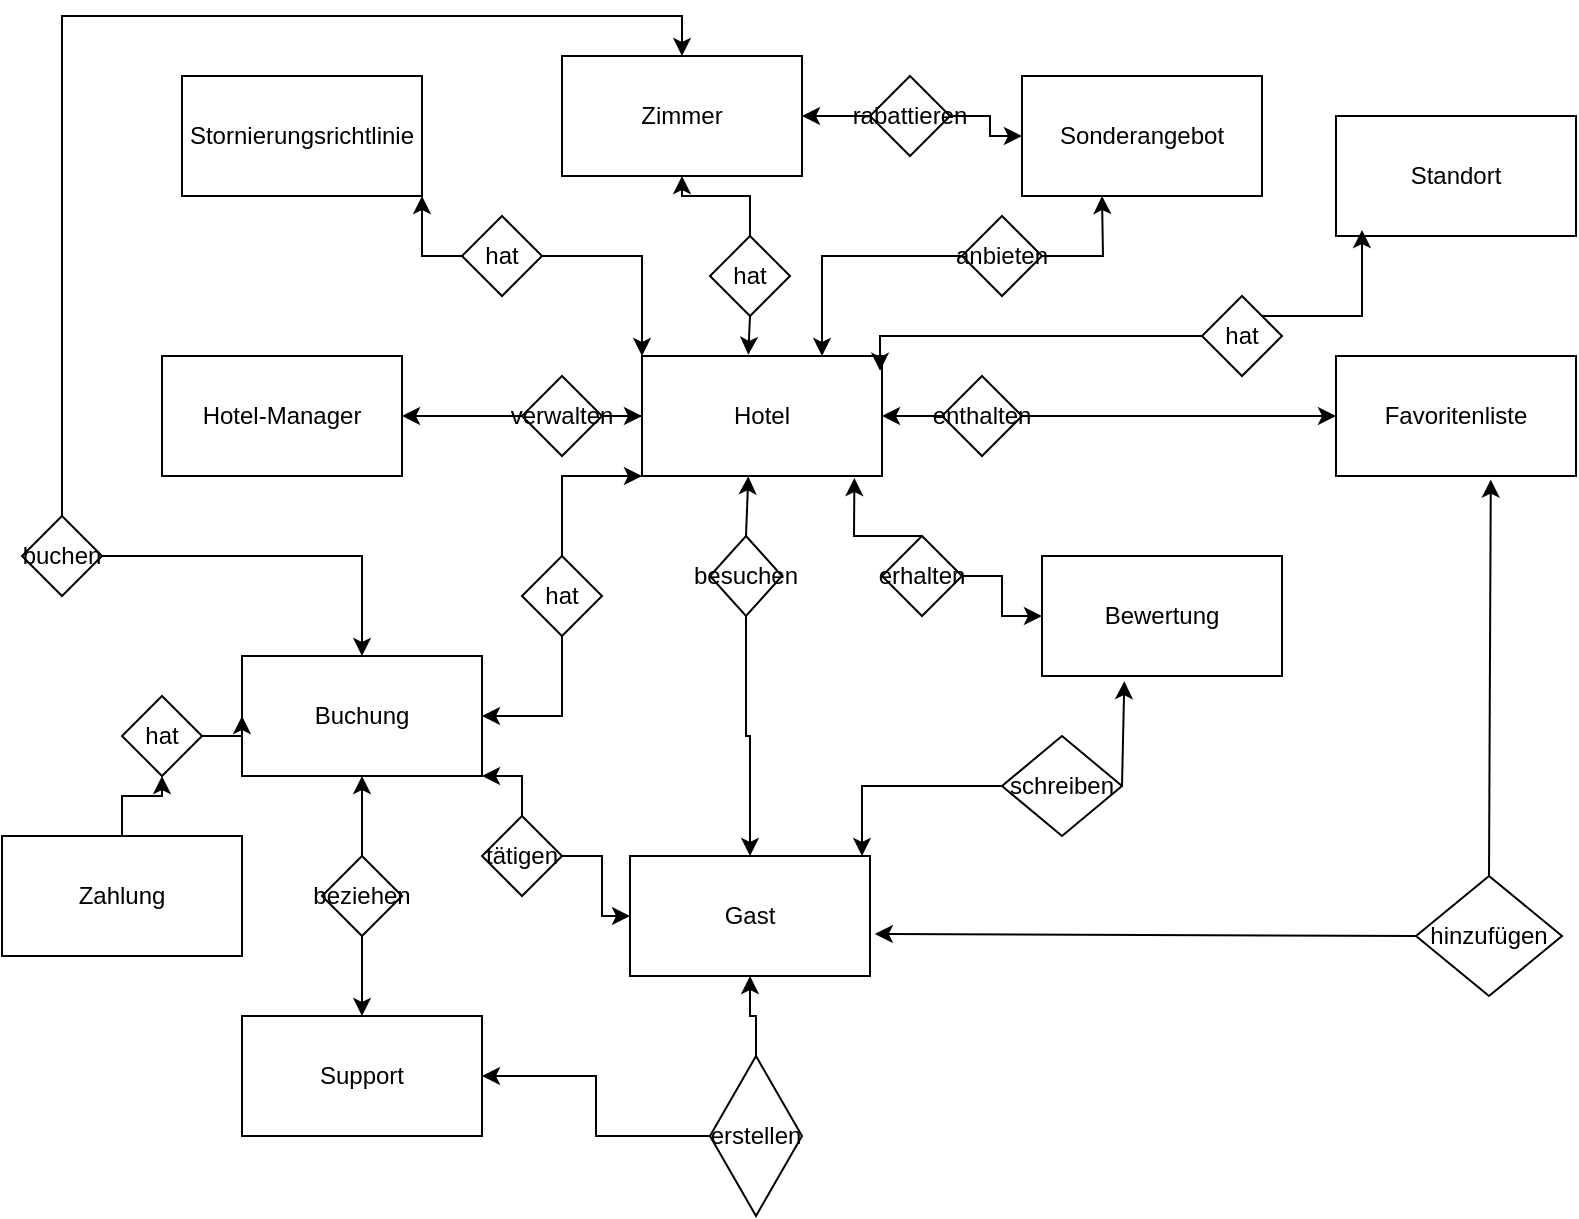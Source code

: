 <mxfile version="26.1.0">
  <diagram name="Seite-1" id="jqPzzhXlSDxmofHxGlc9">
    <mxGraphModel dx="1290" dy="557" grid="1" gridSize="10" guides="1" tooltips="1" connect="1" arrows="1" fold="1" page="1" pageScale="1" pageWidth="827" pageHeight="1169" math="0" shadow="0">
      <root>
        <mxCell id="0" />
        <mxCell id="1" parent="0" />
        <mxCell id="DX-VV8H8YmCb958VjYyq-1" value="Gast" style="rounded=0;whiteSpace=wrap;html=1;" vertex="1" parent="1">
          <mxGeometry x="354" y="430" width="120" height="60" as="geometry" />
        </mxCell>
        <mxCell id="DX-VV8H8YmCb958VjYyq-2" value="Buchung" style="rounded=0;whiteSpace=wrap;html=1;" vertex="1" parent="1">
          <mxGeometry x="160" y="330" width="120" height="60" as="geometry" />
        </mxCell>
        <mxCell id="DX-VV8H8YmCb958VjYyq-3" value="Favoritenliste" style="rounded=0;whiteSpace=wrap;html=1;" vertex="1" parent="1">
          <mxGeometry x="707" y="180" width="120" height="60" as="geometry" />
        </mxCell>
        <mxCell id="DX-VV8H8YmCb958VjYyq-4" value="Standort" style="rounded=0;whiteSpace=wrap;html=1;" vertex="1" parent="1">
          <mxGeometry x="707" y="60" width="120" height="60" as="geometry" />
        </mxCell>
        <mxCell id="DX-VV8H8YmCb958VjYyq-5" value="Zimmer" style="rounded=0;whiteSpace=wrap;html=1;" vertex="1" parent="1">
          <mxGeometry x="320" y="30" width="120" height="60" as="geometry" />
        </mxCell>
        <mxCell id="DX-VV8H8YmCb958VjYyq-89" value="" style="edgeStyle=orthogonalEdgeStyle;rounded=0;orthogonalLoop=1;jettySize=auto;html=1;" edge="1" parent="1" source="DX-VV8H8YmCb958VjYyq-6" target="DX-VV8H8YmCb958VjYyq-85">
          <mxGeometry relative="1" as="geometry" />
        </mxCell>
        <mxCell id="DX-VV8H8YmCb958VjYyq-6" value="Zahlung" style="rounded=0;whiteSpace=wrap;html=1;" vertex="1" parent="1">
          <mxGeometry x="40" y="420" width="120" height="60" as="geometry" />
        </mxCell>
        <mxCell id="DX-VV8H8YmCb958VjYyq-7" value="Sonderangebot" style="rounded=0;whiteSpace=wrap;html=1;" vertex="1" parent="1">
          <mxGeometry x="550" y="40" width="120" height="60" as="geometry" />
        </mxCell>
        <mxCell id="DX-VV8H8YmCb958VjYyq-8" value="Hotel" style="rounded=0;whiteSpace=wrap;html=1;" vertex="1" parent="1">
          <mxGeometry x="360" y="180" width="120" height="60" as="geometry" />
        </mxCell>
        <mxCell id="DX-VV8H8YmCb958VjYyq-9" value="Hotel-Manager" style="rounded=0;whiteSpace=wrap;html=1;" vertex="1" parent="1">
          <mxGeometry x="120" y="180" width="120" height="60" as="geometry" />
        </mxCell>
        <mxCell id="DX-VV8H8YmCb958VjYyq-10" value="Bewertung" style="rounded=0;whiteSpace=wrap;html=1;" vertex="1" parent="1">
          <mxGeometry x="560" y="280" width="120" height="60" as="geometry" />
        </mxCell>
        <mxCell id="DX-VV8H8YmCb958VjYyq-11" value="Support" style="rounded=0;whiteSpace=wrap;html=1;" vertex="1" parent="1">
          <mxGeometry x="160" y="510" width="120" height="60" as="geometry" />
        </mxCell>
        <mxCell id="DX-VV8H8YmCb958VjYyq-12" value="Stornierungsrichtlinie" style="rounded=0;whiteSpace=wrap;html=1;" vertex="1" parent="1">
          <mxGeometry x="130" y="40" width="120" height="60" as="geometry" />
        </mxCell>
        <mxCell id="DX-VV8H8YmCb958VjYyq-35" value="" style="edgeStyle=orthogonalEdgeStyle;rounded=0;orthogonalLoop=1;jettySize=auto;html=1;" edge="1" parent="1" source="DX-VV8H8YmCb958VjYyq-13" target="DX-VV8H8YmCb958VjYyq-5">
          <mxGeometry relative="1" as="geometry" />
        </mxCell>
        <mxCell id="DX-VV8H8YmCb958VjYyq-13" value="hat" style="rhombus;whiteSpace=wrap;html=1;" vertex="1" parent="1">
          <mxGeometry x="394" y="120" width="40" height="40" as="geometry" />
        </mxCell>
        <mxCell id="DX-VV8H8YmCb958VjYyq-32" value="" style="edgeStyle=orthogonalEdgeStyle;rounded=0;orthogonalLoop=1;jettySize=auto;html=1;" edge="1" parent="1" source="DX-VV8H8YmCb958VjYyq-21" target="DX-VV8H8YmCb958VjYyq-8">
          <mxGeometry relative="1" as="geometry" />
        </mxCell>
        <mxCell id="DX-VV8H8YmCb958VjYyq-84" value="" style="edgeStyle=orthogonalEdgeStyle;rounded=0;orthogonalLoop=1;jettySize=auto;html=1;" edge="1" parent="1" source="DX-VV8H8YmCb958VjYyq-21" target="DX-VV8H8YmCb958VjYyq-9">
          <mxGeometry relative="1" as="geometry" />
        </mxCell>
        <mxCell id="DX-VV8H8YmCb958VjYyq-21" value="verwalten" style="rhombus;whiteSpace=wrap;html=1;" vertex="1" parent="1">
          <mxGeometry x="300" y="190" width="40" height="40" as="geometry" />
        </mxCell>
        <mxCell id="DX-VV8H8YmCb958VjYyq-38" value="" style="edgeStyle=orthogonalEdgeStyle;rounded=0;orthogonalLoop=1;jettySize=auto;html=1;" edge="1" parent="1" source="DX-VV8H8YmCb958VjYyq-37" target="DX-VV8H8YmCb958VjYyq-8">
          <mxGeometry relative="1" as="geometry" />
        </mxCell>
        <mxCell id="DX-VV8H8YmCb958VjYyq-39" value="" style="edgeStyle=orthogonalEdgeStyle;rounded=0;orthogonalLoop=1;jettySize=auto;html=1;" edge="1" parent="1" source="DX-VV8H8YmCb958VjYyq-37" target="DX-VV8H8YmCb958VjYyq-3">
          <mxGeometry relative="1" as="geometry" />
        </mxCell>
        <mxCell id="DX-VV8H8YmCb958VjYyq-37" value="enthalten" style="rhombus;whiteSpace=wrap;html=1;" vertex="1" parent="1">
          <mxGeometry x="510" y="190" width="40" height="40" as="geometry" />
        </mxCell>
        <mxCell id="DX-VV8H8YmCb958VjYyq-44" value="" style="edgeStyle=orthogonalEdgeStyle;rounded=0;orthogonalLoop=1;jettySize=auto;html=1;" edge="1" parent="1" source="DX-VV8H8YmCb958VjYyq-42" target="DX-VV8H8YmCb958VjYyq-1">
          <mxGeometry relative="1" as="geometry" />
        </mxCell>
        <mxCell id="DX-VV8H8YmCb958VjYyq-42" value="besuchen" style="rhombus;whiteSpace=wrap;html=1;" vertex="1" parent="1">
          <mxGeometry x="394" y="270" width="36" height="40" as="geometry" />
        </mxCell>
        <mxCell id="DX-VV8H8YmCb958VjYyq-49" value="" style="endArrow=classic;html=1;rounded=0;exitX=0.5;exitY=0;exitDx=0;exitDy=0;entryX=0.443;entryY=1.003;entryDx=0;entryDy=0;entryPerimeter=0;" edge="1" parent="1" source="DX-VV8H8YmCb958VjYyq-42" target="DX-VV8H8YmCb958VjYyq-8">
          <mxGeometry width="50" height="50" relative="1" as="geometry">
            <mxPoint x="394.0" y="281.58" as="sourcePoint" />
            <mxPoint x="413.24" y="240.0" as="targetPoint" />
          </mxGeometry>
        </mxCell>
        <mxCell id="DX-VV8H8YmCb958VjYyq-51" value="" style="endArrow=classic;html=1;rounded=0;exitX=0;exitY=0.5;exitDx=0;exitDy=0;entryX=1.02;entryY=0.65;entryDx=0;entryDy=0;entryPerimeter=0;" edge="1" parent="1" source="DX-VV8H8YmCb958VjYyq-53" target="DX-VV8H8YmCb958VjYyq-1">
          <mxGeometry width="50" height="50" relative="1" as="geometry">
            <mxPoint x="470" y="270" as="sourcePoint" />
            <mxPoint x="550" y="420" as="targetPoint" />
          </mxGeometry>
        </mxCell>
        <mxCell id="DX-VV8H8YmCb958VjYyq-52" value="" style="endArrow=classic;html=1;rounded=0;exitX=0.5;exitY=0;exitDx=0;exitDy=0;entryX=0.645;entryY=1.03;entryDx=0;entryDy=0;entryPerimeter=0;" edge="1" parent="1" source="DX-VV8H8YmCb958VjYyq-53" target="DX-VV8H8YmCb958VjYyq-3">
          <mxGeometry width="50" height="50" relative="1" as="geometry">
            <mxPoint x="470" y="270" as="sourcePoint" />
            <mxPoint x="570" y="280" as="targetPoint" />
          </mxGeometry>
        </mxCell>
        <mxCell id="DX-VV8H8YmCb958VjYyq-53" value="hinzufügen" style="rhombus;whiteSpace=wrap;html=1;" vertex="1" parent="1">
          <mxGeometry x="747" y="440" width="73" height="60" as="geometry" />
        </mxCell>
        <mxCell id="DX-VV8H8YmCb958VjYyq-56" value="hat" style="rhombus;whiteSpace=wrap;html=1;" vertex="1" parent="1">
          <mxGeometry x="300" y="280" width="40" height="40" as="geometry" />
        </mxCell>
        <mxCell id="DX-VV8H8YmCb958VjYyq-57" value="" style="endArrow=classic;html=1;rounded=0;exitX=0.5;exitY=1;exitDx=0;exitDy=0;entryX=1;entryY=0.5;entryDx=0;entryDy=0;" edge="1" parent="1" source="DX-VV8H8YmCb958VjYyq-56" target="DX-VV8H8YmCb958VjYyq-2">
          <mxGeometry width="50" height="50" relative="1" as="geometry">
            <mxPoint x="470" y="270" as="sourcePoint" />
            <mxPoint x="290" y="420" as="targetPoint" />
            <Array as="points">
              <mxPoint x="320" y="360" />
            </Array>
          </mxGeometry>
        </mxCell>
        <mxCell id="DX-VV8H8YmCb958VjYyq-58" value="" style="endArrow=classic;html=1;rounded=0;exitX=0.5;exitY=0;exitDx=0;exitDy=0;entryX=0;entryY=1;entryDx=0;entryDy=0;" edge="1" parent="1" source="DX-VV8H8YmCb958VjYyq-56" target="DX-VV8H8YmCb958VjYyq-8">
          <mxGeometry width="50" height="50" relative="1" as="geometry">
            <mxPoint x="470" y="270" as="sourcePoint" />
            <mxPoint x="520" y="220" as="targetPoint" />
            <Array as="points">
              <mxPoint x="320" y="240" />
            </Array>
          </mxGeometry>
        </mxCell>
        <mxCell id="DX-VV8H8YmCb958VjYyq-59" value="hat" style="rhombus;whiteSpace=wrap;html=1;" vertex="1" parent="1">
          <mxGeometry x="640" y="150" width="40" height="40" as="geometry" />
        </mxCell>
        <mxCell id="DX-VV8H8YmCb958VjYyq-60" value="" style="endArrow=classic;html=1;rounded=0;entryX=0.992;entryY=0.123;entryDx=0;entryDy=0;entryPerimeter=0;exitX=0;exitY=0.5;exitDx=0;exitDy=0;" edge="1" parent="1" source="DX-VV8H8YmCb958VjYyq-59" target="DX-VV8H8YmCb958VjYyq-8">
          <mxGeometry width="50" height="50" relative="1" as="geometry">
            <mxPoint x="630" y="170" as="sourcePoint" />
            <mxPoint x="520" y="220" as="targetPoint" />
            <Array as="points">
              <mxPoint x="479" y="170" />
            </Array>
          </mxGeometry>
        </mxCell>
        <mxCell id="DX-VV8H8YmCb958VjYyq-61" value="" style="endArrow=classic;html=1;rounded=0;exitX=1;exitY=0;exitDx=0;exitDy=0;" edge="1" parent="1" source="DX-VV8H8YmCb958VjYyq-59">
          <mxGeometry width="50" height="50" relative="1" as="geometry">
            <mxPoint x="470" y="270" as="sourcePoint" />
            <mxPoint x="720" y="117" as="targetPoint" />
            <Array as="points">
              <mxPoint x="720" y="160" />
            </Array>
          </mxGeometry>
        </mxCell>
        <mxCell id="DX-VV8H8YmCb958VjYyq-64" value="schreiben" style="rhombus;whiteSpace=wrap;html=1;" vertex="1" parent="1">
          <mxGeometry x="540" y="370" width="60" height="50" as="geometry" />
        </mxCell>
        <mxCell id="DX-VV8H8YmCb958VjYyq-67" value="" style="endArrow=classic;html=1;rounded=0;exitX=0;exitY=0.5;exitDx=0;exitDy=0;" edge="1" parent="1" source="DX-VV8H8YmCb958VjYyq-64">
          <mxGeometry width="50" height="50" relative="1" as="geometry">
            <mxPoint x="470" y="270" as="sourcePoint" />
            <mxPoint x="470" y="430" as="targetPoint" />
            <Array as="points">
              <mxPoint x="470" y="395" />
            </Array>
          </mxGeometry>
        </mxCell>
        <mxCell id="DX-VV8H8YmCb958VjYyq-76" value="" style="edgeStyle=orthogonalEdgeStyle;rounded=0;orthogonalLoop=1;jettySize=auto;html=1;" edge="1" parent="1" source="DX-VV8H8YmCb958VjYyq-70" target="DX-VV8H8YmCb958VjYyq-10">
          <mxGeometry relative="1" as="geometry" />
        </mxCell>
        <mxCell id="DX-VV8H8YmCb958VjYyq-70" value="erhalten" style="rhombus;whiteSpace=wrap;html=1;" vertex="1" parent="1">
          <mxGeometry x="480" y="270" width="40" height="40" as="geometry" />
        </mxCell>
        <mxCell id="DX-VV8H8YmCb958VjYyq-75" value="" style="endArrow=classic;html=1;rounded=0;exitX=1;exitY=0.5;exitDx=0;exitDy=0;entryX=0.343;entryY=1.043;entryDx=0;entryDy=0;entryPerimeter=0;" edge="1" parent="1" source="DX-VV8H8YmCb958VjYyq-64" target="DX-VV8H8YmCb958VjYyq-10">
          <mxGeometry width="50" height="50" relative="1" as="geometry">
            <mxPoint x="470" y="270" as="sourcePoint" />
            <mxPoint x="610" y="350" as="targetPoint" />
          </mxGeometry>
        </mxCell>
        <mxCell id="DX-VV8H8YmCb958VjYyq-77" value="" style="endArrow=classic;html=1;rounded=0;exitX=0.5;exitY=0;exitDx=0;exitDy=0;entryX=0.885;entryY=1.017;entryDx=0;entryDy=0;entryPerimeter=0;" edge="1" parent="1" source="DX-VV8H8YmCb958VjYyq-70" target="DX-VV8H8YmCb958VjYyq-8">
          <mxGeometry width="50" height="50" relative="1" as="geometry">
            <mxPoint x="470" y="270" as="sourcePoint" />
            <mxPoint x="490" y="230" as="targetPoint" />
            <Array as="points">
              <mxPoint x="466" y="270" />
            </Array>
          </mxGeometry>
        </mxCell>
        <mxCell id="DX-VV8H8YmCb958VjYyq-78" value="hat" style="rhombus;whiteSpace=wrap;html=1;" vertex="1" parent="1">
          <mxGeometry x="270" y="110" width="40" height="40" as="geometry" />
        </mxCell>
        <mxCell id="DX-VV8H8YmCb958VjYyq-79" value="" style="endArrow=classic;html=1;rounded=0;exitX=1;exitY=0.5;exitDx=0;exitDy=0;entryX=0;entryY=0;entryDx=0;entryDy=0;" edge="1" parent="1" source="DX-VV8H8YmCb958VjYyq-78" target="DX-VV8H8YmCb958VjYyq-8">
          <mxGeometry width="50" height="50" relative="1" as="geometry">
            <mxPoint x="470" y="270" as="sourcePoint" />
            <mxPoint x="520" y="220" as="targetPoint" />
            <Array as="points">
              <mxPoint x="360" y="130" />
            </Array>
          </mxGeometry>
        </mxCell>
        <mxCell id="DX-VV8H8YmCb958VjYyq-80" value="" style="endArrow=classic;html=1;rounded=0;exitX=0;exitY=0.5;exitDx=0;exitDy=0;entryX=1;entryY=1;entryDx=0;entryDy=0;" edge="1" parent="1" source="DX-VV8H8YmCb958VjYyq-78" target="DX-VV8H8YmCb958VjYyq-12">
          <mxGeometry width="50" height="50" relative="1" as="geometry">
            <mxPoint x="470" y="270" as="sourcePoint" />
            <mxPoint x="520" y="220" as="targetPoint" />
            <Array as="points">
              <mxPoint x="250" y="130" />
            </Array>
          </mxGeometry>
        </mxCell>
        <mxCell id="DX-VV8H8YmCb958VjYyq-90" value="" style="edgeStyle=orthogonalEdgeStyle;rounded=0;orthogonalLoop=1;jettySize=auto;html=1;" edge="1" parent="1" source="DX-VV8H8YmCb958VjYyq-85" target="DX-VV8H8YmCb958VjYyq-2">
          <mxGeometry relative="1" as="geometry" />
        </mxCell>
        <mxCell id="DX-VV8H8YmCb958VjYyq-85" value="hat" style="rhombus;whiteSpace=wrap;html=1;" vertex="1" parent="1">
          <mxGeometry x="100" y="350" width="40" height="40" as="geometry" />
        </mxCell>
        <mxCell id="DX-VV8H8YmCb958VjYyq-87" value="" style="edgeStyle=orthogonalEdgeStyle;rounded=0;orthogonalLoop=1;jettySize=auto;html=1;" edge="1" parent="1" source="DX-VV8H8YmCb958VjYyq-86" target="DX-VV8H8YmCb958VjYyq-11">
          <mxGeometry relative="1" as="geometry" />
        </mxCell>
        <mxCell id="DX-VV8H8YmCb958VjYyq-88" value="" style="edgeStyle=orthogonalEdgeStyle;rounded=0;orthogonalLoop=1;jettySize=auto;html=1;" edge="1" parent="1" source="DX-VV8H8YmCb958VjYyq-86" target="DX-VV8H8YmCb958VjYyq-2">
          <mxGeometry relative="1" as="geometry" />
        </mxCell>
        <mxCell id="DX-VV8H8YmCb958VjYyq-86" value="beziehen" style="rhombus;whiteSpace=wrap;html=1;" vertex="1" parent="1">
          <mxGeometry x="200" y="430" width="40" height="40" as="geometry" />
        </mxCell>
        <mxCell id="DX-VV8H8YmCb958VjYyq-95" value="" style="edgeStyle=orthogonalEdgeStyle;rounded=0;orthogonalLoop=1;jettySize=auto;html=1;" edge="1" parent="1" source="DX-VV8H8YmCb958VjYyq-92" target="DX-VV8H8YmCb958VjYyq-5">
          <mxGeometry relative="1" as="geometry" />
        </mxCell>
        <mxCell id="DX-VV8H8YmCb958VjYyq-96" value="" style="edgeStyle=orthogonalEdgeStyle;rounded=0;orthogonalLoop=1;jettySize=auto;html=1;" edge="1" parent="1" source="DX-VV8H8YmCb958VjYyq-92" target="DX-VV8H8YmCb958VjYyq-7">
          <mxGeometry relative="1" as="geometry" />
        </mxCell>
        <mxCell id="DX-VV8H8YmCb958VjYyq-92" value="rabattieren" style="rhombus;whiteSpace=wrap;html=1;" vertex="1" parent="1">
          <mxGeometry x="474" y="40" width="40" height="40" as="geometry" />
        </mxCell>
        <mxCell id="DX-VV8H8YmCb958VjYyq-98" style="edgeStyle=orthogonalEdgeStyle;rounded=0;orthogonalLoop=1;jettySize=auto;html=1;entryX=0.75;entryY=0;entryDx=0;entryDy=0;" edge="1" parent="1" source="DX-VV8H8YmCb958VjYyq-93" target="DX-VV8H8YmCb958VjYyq-8">
          <mxGeometry relative="1" as="geometry" />
        </mxCell>
        <mxCell id="DX-VV8H8YmCb958VjYyq-99" style="edgeStyle=orthogonalEdgeStyle;rounded=0;orthogonalLoop=1;jettySize=auto;html=1;" edge="1" parent="1" source="DX-VV8H8YmCb958VjYyq-93">
          <mxGeometry relative="1" as="geometry">
            <mxPoint x="590" y="100" as="targetPoint" />
          </mxGeometry>
        </mxCell>
        <mxCell id="DX-VV8H8YmCb958VjYyq-93" value="anbieten" style="rhombus;whiteSpace=wrap;html=1;" vertex="1" parent="1">
          <mxGeometry x="520" y="110" width="40" height="40" as="geometry" />
        </mxCell>
        <mxCell id="DX-VV8H8YmCb958VjYyq-102" value="" style="edgeStyle=orthogonalEdgeStyle;rounded=0;orthogonalLoop=1;jettySize=auto;html=1;" edge="1" parent="1" source="DX-VV8H8YmCb958VjYyq-100" target="DX-VV8H8YmCb958VjYyq-11">
          <mxGeometry relative="1" as="geometry" />
        </mxCell>
        <mxCell id="DX-VV8H8YmCb958VjYyq-111" style="edgeStyle=orthogonalEdgeStyle;rounded=0;orthogonalLoop=1;jettySize=auto;html=1;exitX=0.5;exitY=0;exitDx=0;exitDy=0;" edge="1" parent="1" source="DX-VV8H8YmCb958VjYyq-100" target="DX-VV8H8YmCb958VjYyq-1">
          <mxGeometry relative="1" as="geometry">
            <mxPoint x="417" y="500" as="targetPoint" />
          </mxGeometry>
        </mxCell>
        <mxCell id="DX-VV8H8YmCb958VjYyq-100" value="erstellen" style="rhombus;whiteSpace=wrap;html=1;" vertex="1" parent="1">
          <mxGeometry x="394" y="530" width="46" height="80" as="geometry" />
        </mxCell>
        <mxCell id="DX-VV8H8YmCb958VjYyq-104" style="edgeStyle=orthogonalEdgeStyle;rounded=0;orthogonalLoop=1;jettySize=auto;html=1;entryX=0;entryY=0.5;entryDx=0;entryDy=0;" edge="1" parent="1" source="DX-VV8H8YmCb958VjYyq-103" target="DX-VV8H8YmCb958VjYyq-1">
          <mxGeometry relative="1" as="geometry">
            <mxPoint x="350" y="460" as="targetPoint" />
          </mxGeometry>
        </mxCell>
        <mxCell id="DX-VV8H8YmCb958VjYyq-105" style="edgeStyle=orthogonalEdgeStyle;rounded=0;orthogonalLoop=1;jettySize=auto;html=1;entryX=1;entryY=1;entryDx=0;entryDy=0;" edge="1" parent="1" source="DX-VV8H8YmCb958VjYyq-103" target="DX-VV8H8YmCb958VjYyq-2">
          <mxGeometry relative="1" as="geometry" />
        </mxCell>
        <mxCell id="DX-VV8H8YmCb958VjYyq-103" value="tätigen" style="rhombus;whiteSpace=wrap;html=1;" vertex="1" parent="1">
          <mxGeometry x="280" y="410" width="40" height="40" as="geometry" />
        </mxCell>
        <mxCell id="DX-VV8H8YmCb958VjYyq-107" style="edgeStyle=orthogonalEdgeStyle;rounded=0;orthogonalLoop=1;jettySize=auto;html=1;entryX=0.5;entryY=0;entryDx=0;entryDy=0;" edge="1" parent="1" source="DX-VV8H8YmCb958VjYyq-106" target="DX-VV8H8YmCb958VjYyq-5">
          <mxGeometry relative="1" as="geometry">
            <Array as="points">
              <mxPoint x="70" y="10" />
              <mxPoint x="380" y="10" />
            </Array>
          </mxGeometry>
        </mxCell>
        <mxCell id="DX-VV8H8YmCb958VjYyq-108" style="edgeStyle=orthogonalEdgeStyle;rounded=0;orthogonalLoop=1;jettySize=auto;html=1;exitX=1;exitY=0.5;exitDx=0;exitDy=0;entryX=0.5;entryY=0;entryDx=0;entryDy=0;" edge="1" parent="1" source="DX-VV8H8YmCb958VjYyq-106" target="DX-VV8H8YmCb958VjYyq-2">
          <mxGeometry relative="1" as="geometry" />
        </mxCell>
        <mxCell id="DX-VV8H8YmCb958VjYyq-106" value="buchen" style="rhombus;whiteSpace=wrap;html=1;" vertex="1" parent="1">
          <mxGeometry x="50" y="260" width="40" height="40" as="geometry" />
        </mxCell>
        <mxCell id="DX-VV8H8YmCb958VjYyq-109" style="edgeStyle=orthogonalEdgeStyle;rounded=0;orthogonalLoop=1;jettySize=auto;html=1;exitX=0.5;exitY=1;exitDx=0;exitDy=0;entryX=0.443;entryY=-0.01;entryDx=0;entryDy=0;entryPerimeter=0;" edge="1" parent="1" source="DX-VV8H8YmCb958VjYyq-13" target="DX-VV8H8YmCb958VjYyq-8">
          <mxGeometry relative="1" as="geometry" />
        </mxCell>
      </root>
    </mxGraphModel>
  </diagram>
</mxfile>

